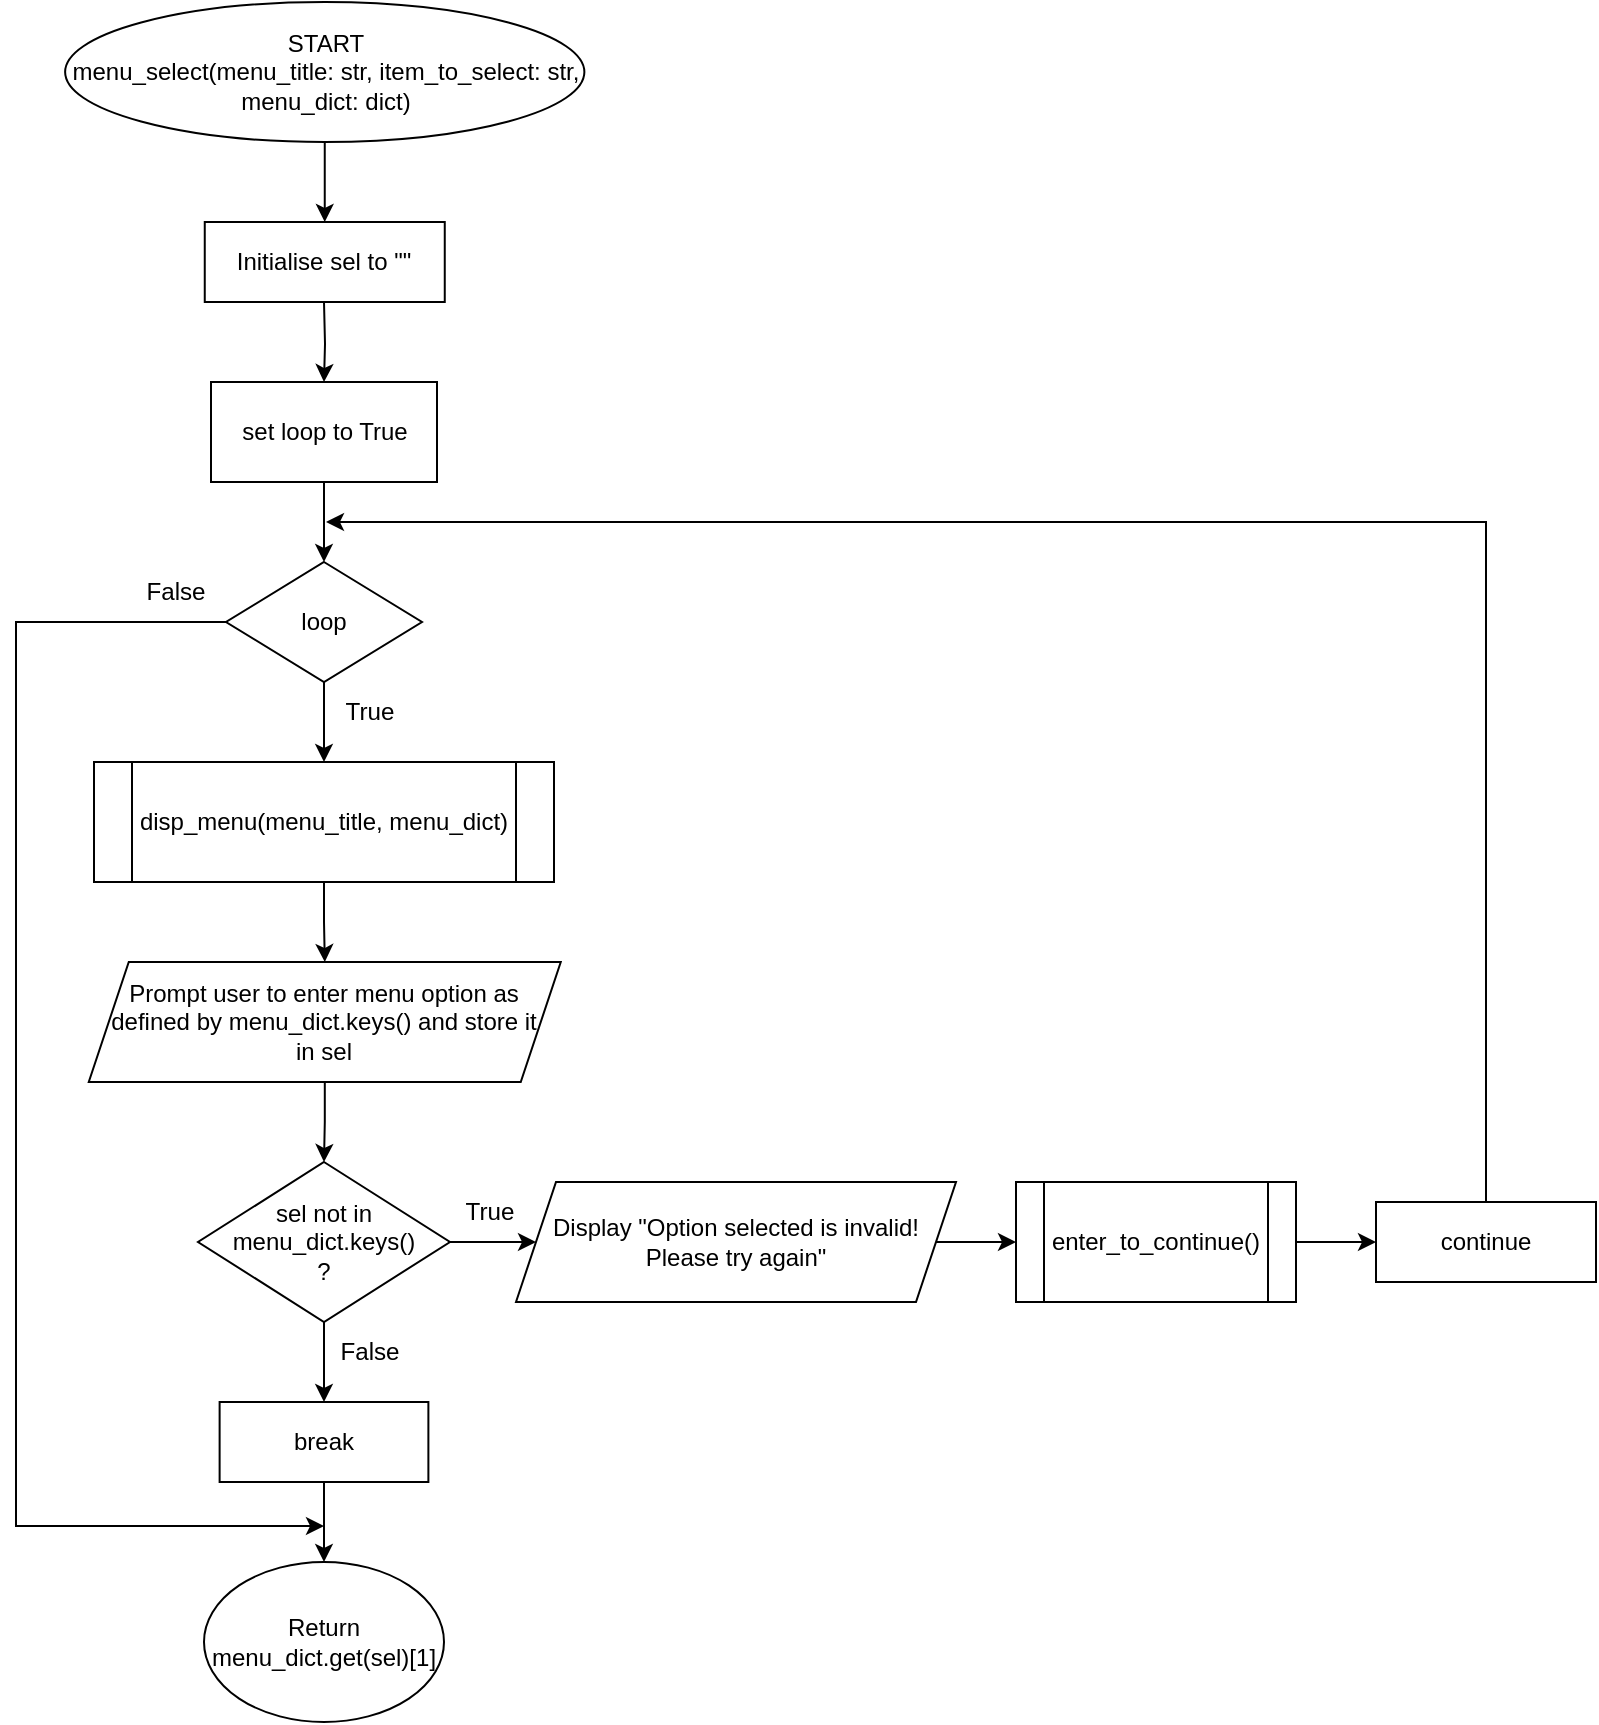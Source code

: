 <mxfile version="20.7.4" type="github">
  <diagram id="RFd3I4zxhZ5DhTzvWNwP" name="Page-1">
    <mxGraphModel dx="1002" dy="573" grid="1" gridSize="10" guides="1" tooltips="1" connect="1" arrows="1" fold="1" page="1" pageScale="1" pageWidth="850" pageHeight="1100" math="0" shadow="0">
      <root>
        <mxCell id="0" />
        <mxCell id="1" parent="0" />
        <mxCell id="-Q7WoqPCs8U96o4awJnl-3" value="" style="edgeStyle=orthogonalEdgeStyle;rounded=0;orthogonalLoop=1;jettySize=auto;html=1;" edge="1" parent="1" source="-Q7WoqPCs8U96o4awJnl-1" target="-Q7WoqPCs8U96o4awJnl-2">
          <mxGeometry relative="1" as="geometry" />
        </mxCell>
        <mxCell id="-Q7WoqPCs8U96o4awJnl-1" value="START&lt;br&gt;menu_select(menu_title: str, item_to_select: str, menu_dict: dict)" style="ellipse;whiteSpace=wrap;html=1;rounded=0;" vertex="1" parent="1">
          <mxGeometry x="124.56" width="259.63" height="70" as="geometry" />
        </mxCell>
        <mxCell id="-Q7WoqPCs8U96o4awJnl-2" value="Initialise sel to &quot;&quot;" style="rounded=0;whiteSpace=wrap;html=1;" vertex="1" parent="1">
          <mxGeometry x="194.38" y="110" width="120" height="40" as="geometry" />
        </mxCell>
        <mxCell id="-Q7WoqPCs8U96o4awJnl-4" value="" style="edgeStyle=orthogonalEdgeStyle;rounded=0;orthogonalLoop=1;jettySize=auto;html=1;" edge="1" parent="1" target="-Q7WoqPCs8U96o4awJnl-6">
          <mxGeometry relative="1" as="geometry">
            <mxPoint x="254" y="150" as="sourcePoint" />
          </mxGeometry>
        </mxCell>
        <mxCell id="-Q7WoqPCs8U96o4awJnl-5" value="" style="edgeStyle=orthogonalEdgeStyle;rounded=0;orthogonalLoop=1;jettySize=auto;html=1;" edge="1" parent="1" source="-Q7WoqPCs8U96o4awJnl-6" target="-Q7WoqPCs8U96o4awJnl-8">
          <mxGeometry relative="1" as="geometry" />
        </mxCell>
        <mxCell id="-Q7WoqPCs8U96o4awJnl-6" value="set loop to True" style="rounded=0;whiteSpace=wrap;html=1;" vertex="1" parent="1">
          <mxGeometry x="197.5" y="190" width="113" height="50" as="geometry" />
        </mxCell>
        <mxCell id="-Q7WoqPCs8U96o4awJnl-7" value="" style="edgeStyle=orthogonalEdgeStyle;rounded=0;orthogonalLoop=1;jettySize=auto;html=1;" edge="1" parent="1" source="-Q7WoqPCs8U96o4awJnl-8">
          <mxGeometry relative="1" as="geometry">
            <mxPoint x="254" y="380" as="targetPoint" />
          </mxGeometry>
        </mxCell>
        <mxCell id="-Q7WoqPCs8U96o4awJnl-30" style="edgeStyle=orthogonalEdgeStyle;rounded=0;orthogonalLoop=1;jettySize=auto;html=1;exitX=0;exitY=0.5;exitDx=0;exitDy=0;" edge="1" parent="1" source="-Q7WoqPCs8U96o4awJnl-8">
          <mxGeometry relative="1" as="geometry">
            <mxPoint x="254" y="762" as="targetPoint" />
            <Array as="points">
              <mxPoint x="100" y="310" />
            </Array>
          </mxGeometry>
        </mxCell>
        <mxCell id="-Q7WoqPCs8U96o4awJnl-8" value="loop" style="rhombus;whiteSpace=wrap;html=1;rounded=0;" vertex="1" parent="1">
          <mxGeometry x="205" y="280" width="98" height="60" as="geometry" />
        </mxCell>
        <mxCell id="-Q7WoqPCs8U96o4awJnl-9" value="True" style="text;html=1;strokeColor=none;fillColor=none;align=center;verticalAlign=middle;whiteSpace=wrap;rounded=0;fontFamily=Helvetica;fontSize=12.1;" vertex="1" parent="1">
          <mxGeometry x="247" y="340" width="60" height="30" as="geometry" />
        </mxCell>
        <mxCell id="-Q7WoqPCs8U96o4awJnl-13" value="" style="edgeStyle=orthogonalEdgeStyle;rounded=0;orthogonalLoop=1;jettySize=auto;html=1;" edge="1" parent="1" source="-Q7WoqPCs8U96o4awJnl-11" target="-Q7WoqPCs8U96o4awJnl-12">
          <mxGeometry relative="1" as="geometry" />
        </mxCell>
        <mxCell id="-Q7WoqPCs8U96o4awJnl-11" value="disp_menu(menu_title, menu_dict)" style="shape=process;whiteSpace=wrap;html=1;backgroundOutline=1;size=0.083;" vertex="1" parent="1">
          <mxGeometry x="139" y="380" width="230" height="60" as="geometry" />
        </mxCell>
        <mxCell id="-Q7WoqPCs8U96o4awJnl-15" value="" style="edgeStyle=orthogonalEdgeStyle;rounded=0;orthogonalLoop=1;jettySize=auto;html=1;" edge="1" parent="1" source="-Q7WoqPCs8U96o4awJnl-12" target="-Q7WoqPCs8U96o4awJnl-14">
          <mxGeometry relative="1" as="geometry" />
        </mxCell>
        <mxCell id="-Q7WoqPCs8U96o4awJnl-12" value="Prompt user to enter menu option as defined by menu_dict.keys()&amp;nbsp;and store it in&amp;nbsp;&lt;span style=&quot;border-color: var(--border-color);&quot;&gt;sel&lt;/span&gt;" style="shape=parallelogram;perimeter=parallelogramPerimeter;whiteSpace=wrap;html=1;fixedSize=1;" vertex="1" parent="1">
          <mxGeometry x="136.38" y="480" width="236" height="60" as="geometry" />
        </mxCell>
        <mxCell id="-Q7WoqPCs8U96o4awJnl-17" value="" style="edgeStyle=orthogonalEdgeStyle;rounded=0;orthogonalLoop=1;jettySize=auto;html=1;" edge="1" parent="1" source="-Q7WoqPCs8U96o4awJnl-14" target="-Q7WoqPCs8U96o4awJnl-16">
          <mxGeometry relative="1" as="geometry" />
        </mxCell>
        <mxCell id="-Q7WoqPCs8U96o4awJnl-25" value="" style="edgeStyle=orthogonalEdgeStyle;rounded=0;orthogonalLoop=1;jettySize=auto;html=1;" edge="1" parent="1" source="-Q7WoqPCs8U96o4awJnl-14" target="-Q7WoqPCs8U96o4awJnl-24">
          <mxGeometry relative="1" as="geometry" />
        </mxCell>
        <mxCell id="-Q7WoqPCs8U96o4awJnl-14" value="sel not in menu_dict.keys()&lt;br&gt;?" style="rhombus;whiteSpace=wrap;html=1;" vertex="1" parent="1">
          <mxGeometry x="191" y="580" width="126" height="80" as="geometry" />
        </mxCell>
        <mxCell id="-Q7WoqPCs8U96o4awJnl-19" value="" style="edgeStyle=orthogonalEdgeStyle;rounded=0;orthogonalLoop=1;jettySize=auto;html=1;" edge="1" parent="1" source="-Q7WoqPCs8U96o4awJnl-16" target="-Q7WoqPCs8U96o4awJnl-18">
          <mxGeometry relative="1" as="geometry" />
        </mxCell>
        <mxCell id="-Q7WoqPCs8U96o4awJnl-16" value="Display&amp;nbsp;&quot;Option selected is invalid! Please try again&quot;" style="shape=parallelogram;perimeter=parallelogramPerimeter;whiteSpace=wrap;html=1;fixedSize=1;" vertex="1" parent="1">
          <mxGeometry x="350" y="590" width="220" height="60" as="geometry" />
        </mxCell>
        <mxCell id="-Q7WoqPCs8U96o4awJnl-21" value="" style="edgeStyle=orthogonalEdgeStyle;rounded=0;orthogonalLoop=1;jettySize=auto;html=1;" edge="1" parent="1" source="-Q7WoqPCs8U96o4awJnl-18" target="-Q7WoqPCs8U96o4awJnl-20">
          <mxGeometry relative="1" as="geometry" />
        </mxCell>
        <mxCell id="-Q7WoqPCs8U96o4awJnl-18" value="enter_to_continue()" style="shape=process;whiteSpace=wrap;html=1;backgroundOutline=1;" vertex="1" parent="1">
          <mxGeometry x="600" y="590" width="140" height="60" as="geometry" />
        </mxCell>
        <mxCell id="-Q7WoqPCs8U96o4awJnl-22" style="edgeStyle=orthogonalEdgeStyle;rounded=0;orthogonalLoop=1;jettySize=auto;html=1;exitX=0.5;exitY=0;exitDx=0;exitDy=0;" edge="1" parent="1" source="-Q7WoqPCs8U96o4awJnl-20">
          <mxGeometry relative="1" as="geometry">
            <mxPoint x="255" y="260" as="targetPoint" />
            <Array as="points">
              <mxPoint x="835" y="260" />
              <mxPoint x="835" y="260" />
            </Array>
          </mxGeometry>
        </mxCell>
        <mxCell id="-Q7WoqPCs8U96o4awJnl-20" value="continue" style="rounded=0;whiteSpace=wrap;html=1;" vertex="1" parent="1">
          <mxGeometry x="780" y="600" width="110" height="40" as="geometry" />
        </mxCell>
        <mxCell id="-Q7WoqPCs8U96o4awJnl-23" value="True" style="text;html=1;strokeColor=none;fillColor=none;align=center;verticalAlign=middle;whiteSpace=wrap;rounded=0;fontFamily=Helvetica;fontSize=12.1;" vertex="1" parent="1">
          <mxGeometry x="307" y="590" width="60" height="30" as="geometry" />
        </mxCell>
        <mxCell id="-Q7WoqPCs8U96o4awJnl-28" value="" style="edgeStyle=orthogonalEdgeStyle;rounded=0;orthogonalLoop=1;jettySize=auto;html=1;" edge="1" parent="1" source="-Q7WoqPCs8U96o4awJnl-24">
          <mxGeometry relative="1" as="geometry">
            <mxPoint x="254" y="780" as="targetPoint" />
          </mxGeometry>
        </mxCell>
        <mxCell id="-Q7WoqPCs8U96o4awJnl-24" value="break" style="whiteSpace=wrap;html=1;" vertex="1" parent="1">
          <mxGeometry x="201.81" y="700" width="104.38" height="40" as="geometry" />
        </mxCell>
        <mxCell id="-Q7WoqPCs8U96o4awJnl-26" value="False" style="text;html=1;strokeColor=none;fillColor=none;align=center;verticalAlign=middle;whiteSpace=wrap;rounded=0;fontFamily=Helvetica;fontSize=12.1;" vertex="1" parent="1">
          <mxGeometry x="247" y="660" width="60" height="30" as="geometry" />
        </mxCell>
        <mxCell id="-Q7WoqPCs8U96o4awJnl-29" value="Return menu_dict.get(sel)[1]" style="ellipse;whiteSpace=wrap;html=1;" vertex="1" parent="1">
          <mxGeometry x="194" y="780" width="120" height="80" as="geometry" />
        </mxCell>
        <mxCell id="-Q7WoqPCs8U96o4awJnl-31" value="False" style="text;html=1;strokeColor=none;fillColor=none;align=center;verticalAlign=middle;whiteSpace=wrap;rounded=0;fontFamily=Helvetica;fontSize=12.1;" vertex="1" parent="1">
          <mxGeometry x="150" y="280" width="60" height="30" as="geometry" />
        </mxCell>
      </root>
    </mxGraphModel>
  </diagram>
</mxfile>
